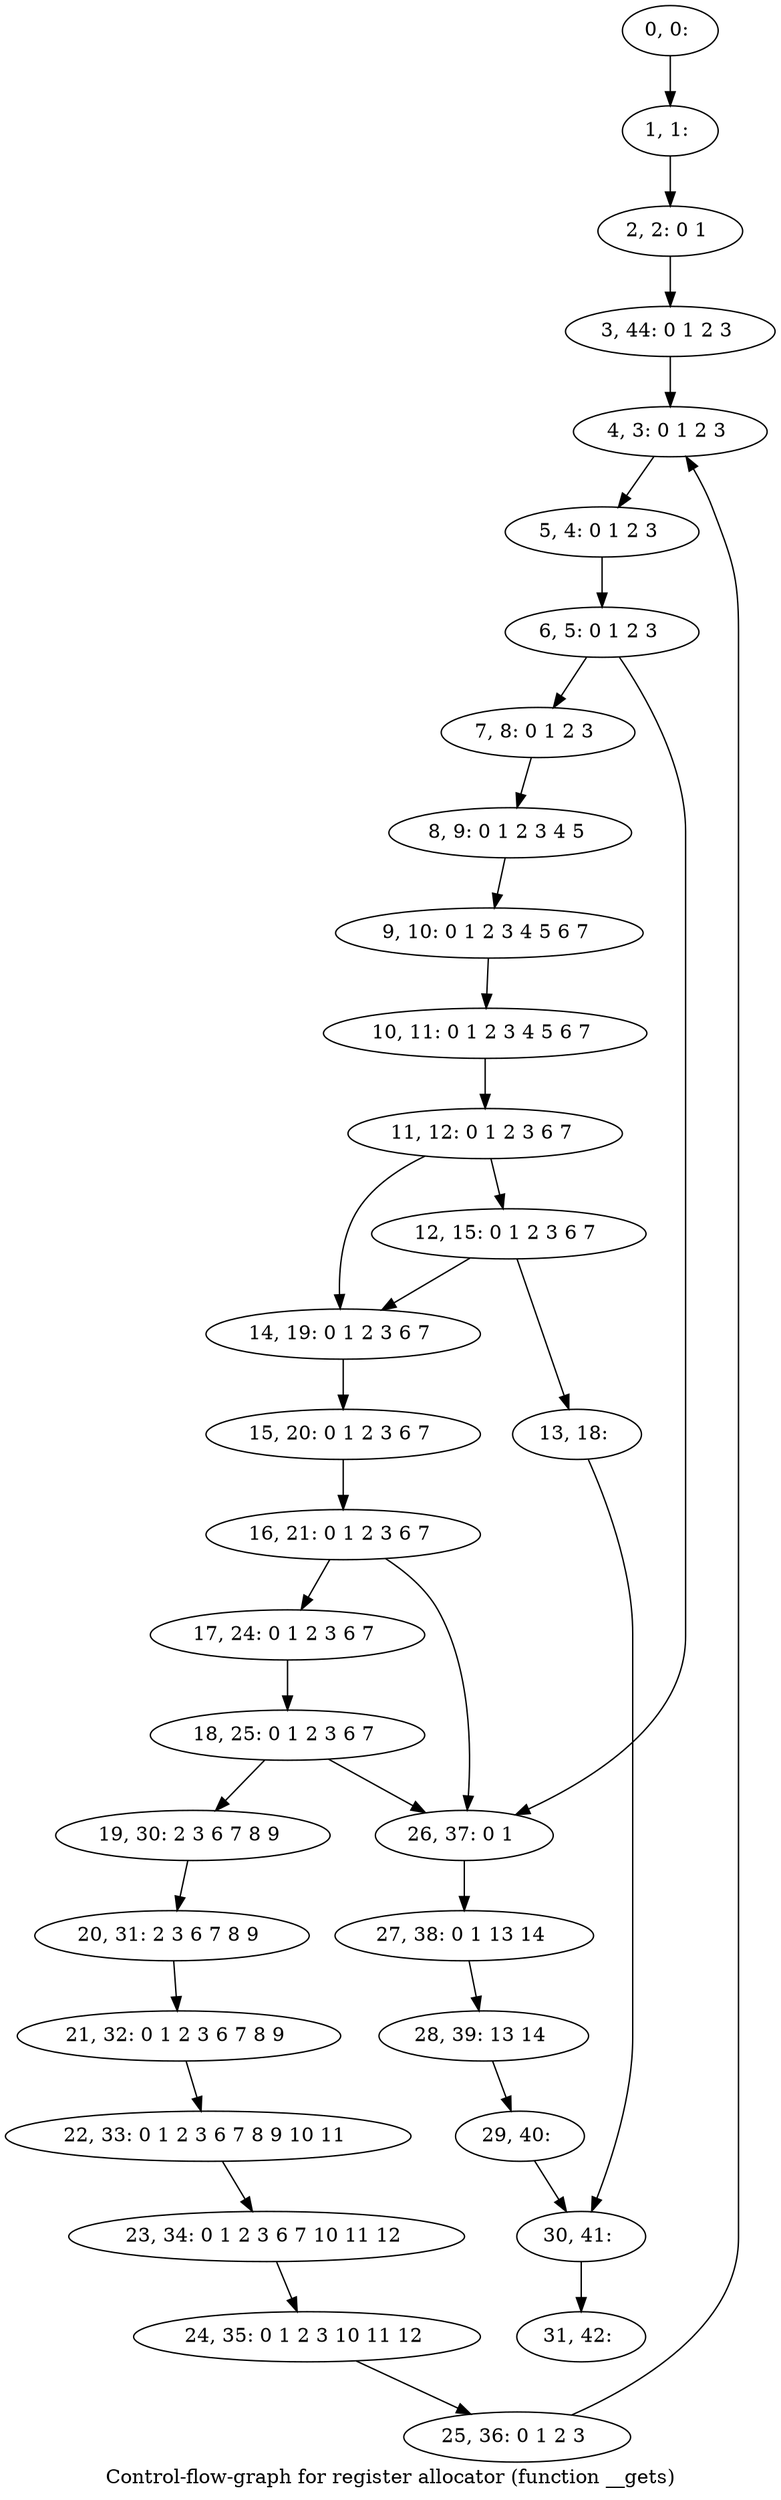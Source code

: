 digraph G {
graph [label="Control-flow-graph for register allocator (function __gets)"]
0[label="0, 0: "];
1[label="1, 1: "];
2[label="2, 2: 0 1 "];
3[label="3, 44: 0 1 2 3 "];
4[label="4, 3: 0 1 2 3 "];
5[label="5, 4: 0 1 2 3 "];
6[label="6, 5: 0 1 2 3 "];
7[label="7, 8: 0 1 2 3 "];
8[label="8, 9: 0 1 2 3 4 5 "];
9[label="9, 10: 0 1 2 3 4 5 6 7 "];
10[label="10, 11: 0 1 2 3 4 5 6 7 "];
11[label="11, 12: 0 1 2 3 6 7 "];
12[label="12, 15: 0 1 2 3 6 7 "];
13[label="13, 18: "];
14[label="14, 19: 0 1 2 3 6 7 "];
15[label="15, 20: 0 1 2 3 6 7 "];
16[label="16, 21: 0 1 2 3 6 7 "];
17[label="17, 24: 0 1 2 3 6 7 "];
18[label="18, 25: 0 1 2 3 6 7 "];
19[label="19, 30: 2 3 6 7 8 9 "];
20[label="20, 31: 2 3 6 7 8 9 "];
21[label="21, 32: 0 1 2 3 6 7 8 9 "];
22[label="22, 33: 0 1 2 3 6 7 8 9 10 11 "];
23[label="23, 34: 0 1 2 3 6 7 10 11 12 "];
24[label="24, 35: 0 1 2 3 10 11 12 "];
25[label="25, 36: 0 1 2 3 "];
26[label="26, 37: 0 1 "];
27[label="27, 38: 0 1 13 14 "];
28[label="28, 39: 13 14 "];
29[label="29, 40: "];
30[label="30, 41: "];
31[label="31, 42: "];
0->1 ;
1->2 ;
2->3 ;
3->4 ;
4->5 ;
5->6 ;
6->7 ;
6->26 ;
7->8 ;
8->9 ;
9->10 ;
10->11 ;
11->12 ;
11->14 ;
12->13 ;
12->14 ;
13->30 ;
14->15 ;
15->16 ;
16->17 ;
16->26 ;
17->18 ;
18->19 ;
18->26 ;
19->20 ;
20->21 ;
21->22 ;
22->23 ;
23->24 ;
24->25 ;
25->4 ;
26->27 ;
27->28 ;
28->29 ;
29->30 ;
30->31 ;
}
